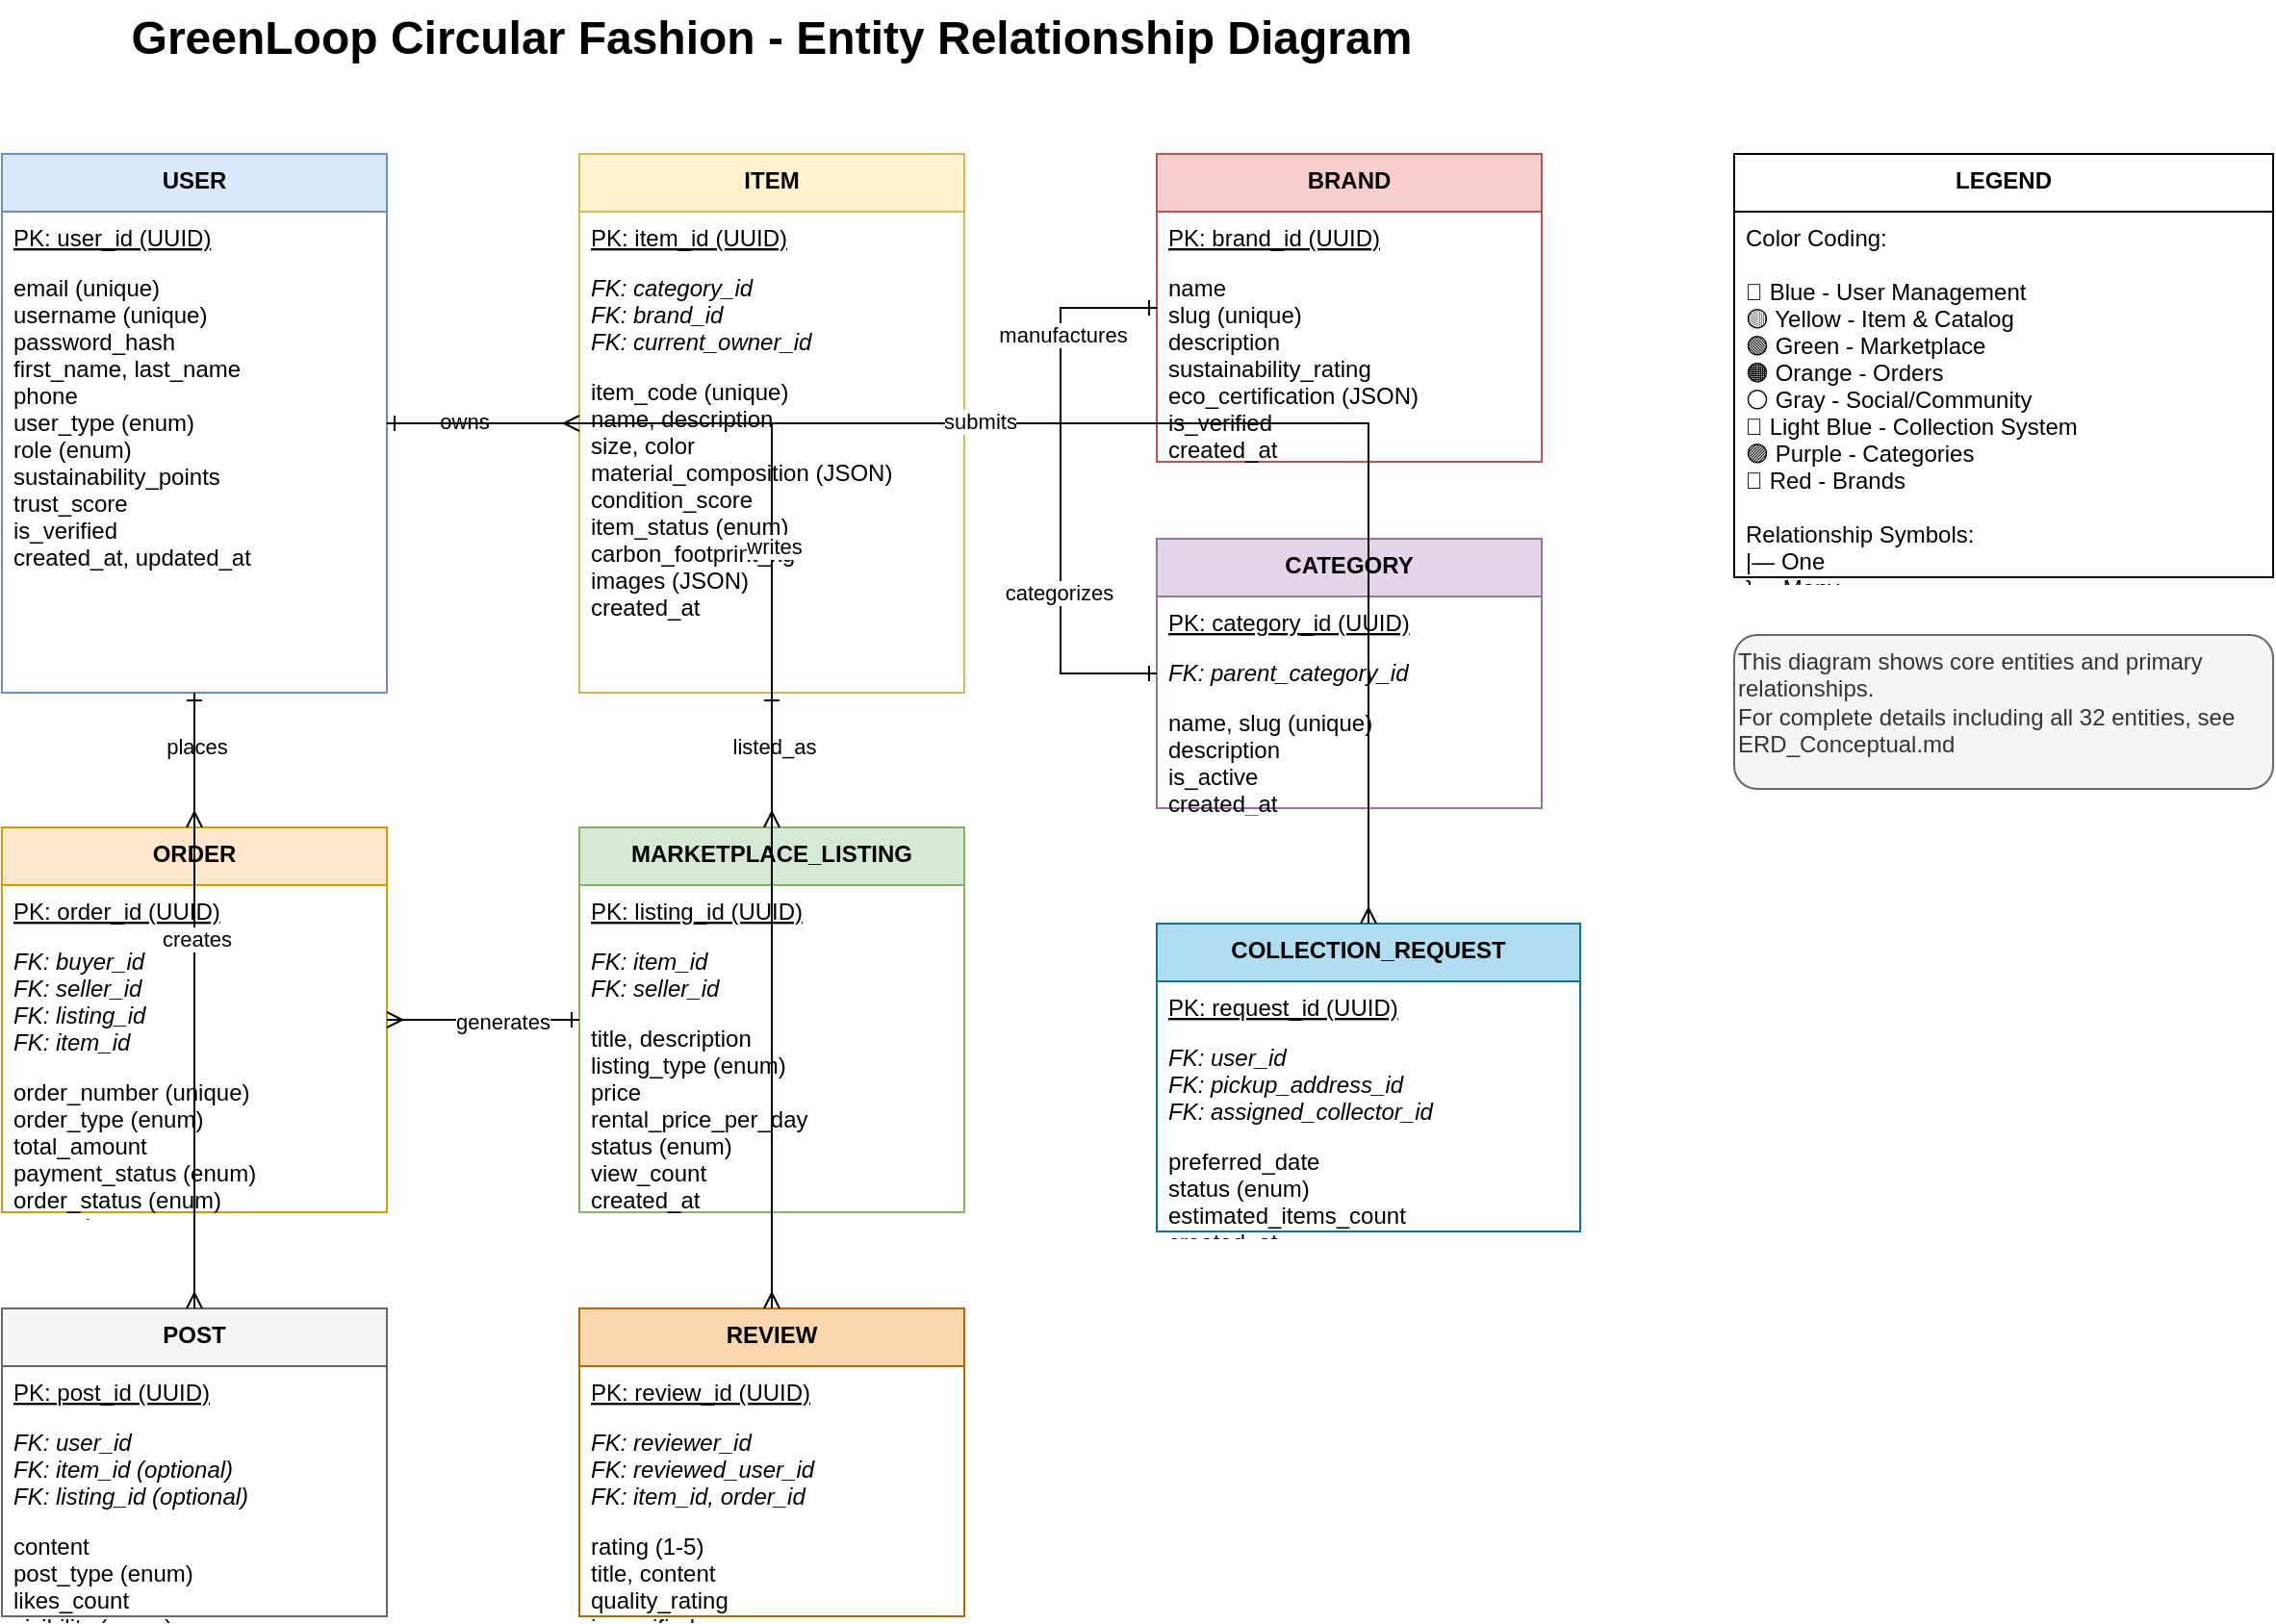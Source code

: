 <mxfile version="22.0.0" type="device">
  <diagram name="GreenLoop ERD - Full" id="greenloop-erd-full">
    <mxGraphModel dx="1434" dy="844" grid="1" gridSize="10" guides="1" tooltips="1" connect="1" arrows="1" fold="1" page="1" pageScale="1" pageWidth="3300" pageHeight="2400" math="0" shadow="0">
      <root>
        <mxCell id="0" />
        <mxCell id="1" parent="0" />
        
        <!-- USER Entity -->
        <mxCell id="user-entity" value="USER" style="swimlane;fontStyle=1;align=center;verticalAlign=top;childLayout=stackLayout;horizontal=1;startSize=30;horizontalStack=0;resizeParent=1;resizeParentMax=0;resizeLast=0;collapsible=1;marginBottom=0;fillColor=#dae8fc;strokeColor=#6c8ebf;" vertex="1" parent="1">
          <mxGeometry x="100" y="100" width="200" height="280" as="geometry" />
        </mxCell>
        <mxCell id="user-pk" value="PK: user_id (UUID)" style="text;strokeColor=none;fillColor=none;align=left;verticalAlign=top;spacingLeft=4;spacingRight=4;overflow=hidden;rotatable=0;points=[[0,0.5],[1,0.5]];portConstraint=eastwest;fontStyle=4" vertex="1" parent="user-entity">
          <mxGeometry y="30" width="200" height="26" as="geometry" />
        </mxCell>
        <mxCell id="user-attrs" value="email (unique)&#xa;username (unique)&#xa;password_hash&#xa;first_name, last_name&#xa;phone&#xa;user_type (enum)&#xa;role (enum)&#xa;sustainability_points&#xa;trust_score&#xa;is_verified&#xa;created_at, updated_at" style="text;strokeColor=none;fillColor=none;align=left;verticalAlign=top;spacingLeft=4;spacingRight=4;overflow=hidden;rotatable=0;points=[[0,0.5],[1,0.5]];portConstraint=eastwest;" vertex="1" parent="user-entity">
          <mxGeometry y="56" width="200" height="224" as="geometry" />
        </mxCell>

        <!-- ITEM Entity -->
        <mxCell id="item-entity" value="ITEM" style="swimlane;fontStyle=1;align=center;verticalAlign=top;childLayout=stackLayout;horizontal=1;startSize=30;horizontalStack=0;resizeParent=1;resizeParentMax=0;resizeLast=0;collapsible=1;marginBottom=0;fillColor=#fff2cc;strokeColor=#d6b656;" vertex="1" parent="1">
          <mxGeometry x="400" y="100" width="200" height="280" as="geometry" />
        </mxCell>
        <mxCell id="item-pk" value="PK: item_id (UUID)" style="text;strokeColor=none;fillColor=none;align=left;verticalAlign=top;spacingLeft=4;spacingRight=4;overflow=hidden;rotatable=0;points=[[0,0.5],[1,0.5]];portConstraint=eastwest;fontStyle=4" vertex="1" parent="item-entity">
          <mxGeometry y="30" width="200" height="26" as="geometry" />
        </mxCell>
        <mxCell id="item-fks" value="FK: category_id&#xa;FK: brand_id&#xa;FK: current_owner_id" style="text;strokeColor=none;fillColor=none;align=left;verticalAlign=top;spacingLeft=4;spacingRight=4;overflow=hidden;rotatable=0;points=[[0,0.5],[1,0.5]];portConstraint=eastwest;fontStyle=2" vertex="1" parent="item-entity">
          <mxGeometry y="56" width="200" height="54" as="geometry" />
        </mxCell>
        <mxCell id="item-attrs" value="item_code (unique)&#xa;name, description&#xa;size, color&#xa;material_composition (JSON)&#xa;condition_score&#xa;item_status (enum)&#xa;carbon_footprint_kg&#xa;images (JSON)&#xa;created_at" style="text;strokeColor=none;fillColor=none;align=left;verticalAlign=top;spacingLeft=4;spacingRight=4;overflow=hidden;rotatable=0;points=[[0,0.5],[1,0.5]];portConstraint=eastwest;" vertex="1" parent="item-entity">
          <mxGeometry y="110" width="200" height="170" as="geometry" />
        </mxCell>

        <!-- BRAND Entity -->
        <mxCell id="brand-entity" value="BRAND" style="swimlane;fontStyle=1;align=center;verticalAlign=top;childLayout=stackLayout;horizontal=1;startSize=30;horizontalStack=0;resizeParent=1;resizeParentMax=0;resizeLast=0;collapsible=1;marginBottom=0;fillColor=#f8cecc;strokeColor=#b85450;" vertex="1" parent="1">
          <mxGeometry x="700" y="100" width="200" height="160" as="geometry" />
        </mxCell>
        <mxCell id="brand-pk" value="PK: brand_id (UUID)" style="text;strokeColor=none;fillColor=none;align=left;verticalAlign=top;spacingLeft=4;spacingRight=4;overflow=hidden;rotatable=0;points=[[0,0.5],[1,0.5]];portConstraint=eastwest;fontStyle=4" vertex="1" parent="brand-entity">
          <mxGeometry y="30" width="200" height="26" as="geometry" />
        </mxCell>
        <mxCell id="brand-attrs" value="name&#xa;slug (unique)&#xa;description&#xa;sustainability_rating&#xa;eco_certification (JSON)&#xa;is_verified&#xa;created_at" style="text;strokeColor=none;fillColor=none;align=left;verticalAlign=top;spacingLeft=4;spacingRight=4;overflow=hidden;rotatable=0;points=[[0,0.5],[1,0.5]];portConstraint=eastwest;" vertex="1" parent="brand-entity">
          <mxGeometry y="56" width="200" height="104" as="geometry" />
        </mxCell>

        <!-- CATEGORY Entity -->
        <mxCell id="category-entity" value="CATEGORY" style="swimlane;fontStyle=1;align=center;verticalAlign=top;childLayout=stackLayout;horizontal=1;startSize=30;horizontalStack=0;resizeParent=1;resizeParentMax=0;resizeLast=0;collapsible=1;marginBottom=0;fillColor=#e1d5e7;strokeColor=#9673a6;" vertex="1" parent="1">
          <mxGeometry x="700" y="300" width="200" height="140" as="geometry" />
        </mxCell>
        <mxCell id="category-pk" value="PK: category_id (UUID)" style="text;strokeColor=none;fillColor=none;align=left;verticalAlign=top;spacingLeft=4;spacingRight=4;overflow=hidden;rotatable=0;points=[[0,0.5],[1,0.5]];portConstraint=eastwest;fontStyle=4" vertex="1" parent="category-entity">
          <mxGeometry y="30" width="200" height="26" as="geometry" />
        </mxCell>
        <mxCell id="category-fk" value="FK: parent_category_id" style="text;strokeColor=none;fillColor=none;align=left;verticalAlign=top;spacingLeft=4;spacingRight=4;overflow=hidden;rotatable=0;points=[[0,0.5],[1,0.5]];portConstraint=eastwest;fontStyle=2" vertex="1" parent="category-entity">
          <mxGeometry y="56" width="200" height="26" as="geometry" />
        </mxCell>
        <mxCell id="category-attrs" value="name, slug (unique)&#xa;description&#xa;is_active&#xa;created_at" style="text;strokeColor=none;fillColor=none;align=left;verticalAlign=top;spacingLeft=4;spacingRight=4;overflow=hidden;rotatable=0;points=[[0,0.5],[1,0.5]];portConstraint=eastwest;" vertex="1" parent="category-entity">
          <mxGeometry y="82" width="200" height="58" as="geometry" />
        </mxCell>

        <!-- MARKETPLACE_LISTING Entity -->
        <mxCell id="listing-entity" value="MARKETPLACE_LISTING" style="swimlane;fontStyle=1;align=center;verticalAlign=top;childLayout=stackLayout;horizontal=1;startSize=30;horizontalStack=0;resizeParent=1;resizeParentMax=0;resizeLast=0;collapsible=1;marginBottom=0;fillColor=#d5e8d4;strokeColor=#82b366;" vertex="1" parent="1">
          <mxGeometry x="400" y="450" width="200" height="200" as="geometry" />
        </mxCell>
        <mxCell id="listing-pk" value="PK: listing_id (UUID)" style="text;strokeColor=none;fillColor=none;align=left;verticalAlign=top;spacingLeft=4;spacingRight=4;overflow=hidden;rotatable=0;points=[[0,0.5],[1,0.5]];portConstraint=eastwest;fontStyle=4" vertex="1" parent="listing-entity">
          <mxGeometry y="30" width="200" height="26" as="geometry" />
        </mxCell>
        <mxCell id="listing-fks" value="FK: item_id&#xa;FK: seller_id" style="text;strokeColor=none;fillColor=none;align=left;verticalAlign=top;spacingLeft=4;spacingRight=4;overflow=hidden;rotatable=0;points=[[0,0.5],[1,0.5]];portConstraint=eastwest;fontStyle=2" vertex="1" parent="listing-entity">
          <mxGeometry y="56" width="200" height="40" as="geometry" />
        </mxCell>
        <mxCell id="listing-attrs" value="title, description&#xa;listing_type (enum)&#xa;price&#xa;rental_price_per_day&#xa;status (enum)&#xa;view_count&#xa;created_at" style="text;strokeColor=none;fillColor=none;align=left;verticalAlign=top;spacingLeft=4;spacingRight=4;overflow=hidden;rotatable=0;points=[[0,0.5],[1,0.5]];portConstraint=eastwest;" vertex="1" parent="listing-entity">
          <mxGeometry y="96" width="200" height="104" as="geometry" />
        </mxCell>

        <!-- ORDER Entity -->
        <mxCell id="order-entity" value="ORDER" style="swimlane;fontStyle=1;align=center;verticalAlign=top;childLayout=stackLayout;horizontal=1;startSize=30;horizontalStack=0;resizeParent=1;resizeParentMax=0;resizeLast=0;collapsible=1;marginBottom=0;fillColor=#ffe6cc;strokeColor=#d79b00;" vertex="1" parent="1">
          <mxGeometry x="100" y="450" width="200" height="200" as="geometry" />
        </mxCell>
        <mxCell id="order-pk" value="PK: order_id (UUID)" style="text;strokeColor=none;fillColor=none;align=left;verticalAlign=top;spacingLeft=4;spacingRight=4;overflow=hidden;rotatable=0;points=[[0,0.5],[1,0.5]];portConstraint=eastwest;fontStyle=4" vertex="1" parent="order-entity">
          <mxGeometry y="30" width="200" height="26" as="geometry" />
        </mxCell>
        <mxCell id="order-fks" value="FK: buyer_id&#xa;FK: seller_id&#xa;FK: listing_id&#xa;FK: item_id" style="text;strokeColor=none;fillColor=none;align=left;verticalAlign=top;spacingLeft=4;spacingRight=4;overflow=hidden;rotatable=0;points=[[0,0.5],[1,0.5]];portConstraint=eastwest;fontStyle=2" vertex="1" parent="order-entity">
          <mxGeometry y="56" width="200" height="68" as="geometry" />
        </mxCell>
        <mxCell id="order-attrs" value="order_number (unique)&#xa;order_type (enum)&#xa;total_amount&#xa;payment_status (enum)&#xa;order_status (enum)&#xa;created_at" style="text;strokeColor=none;fillColor=none;align=left;verticalAlign=top;spacingLeft=4;spacingRight=4;overflow=hidden;rotatable=0;points=[[0,0.5],[1,0.5]];portConstraint=eastwest;" vertex="1" parent="order-entity">
          <mxGeometry y="124" width="200" height="76" as="geometry" />
        </mxCell>

        <!-- POST Entity -->
        <mxCell id="post-entity" value="POST" style="swimlane;fontStyle=1;align=center;verticalAlign=top;childLayout=stackLayout;horizontal=1;startSize=30;horizontalStack=0;resizeParent=1;resizeParentMax=0;resizeLast=0;collapsible=1;marginBottom=0;fillColor=#f5f5f5;strokeColor=#666666;" vertex="1" parent="1">
          <mxGeometry x="100" y="700" width="200" height="160" as="geometry" />
        </mxCell>
        <mxCell id="post-pk" value="PK: post_id (UUID)" style="text;strokeColor=none;fillColor=none;align=left;verticalAlign=top;spacingLeft=4;spacingRight=4;overflow=hidden;rotatable=0;points=[[0,0.5],[1,0.5]];portConstraint=eastwest;fontStyle=4" vertex="1" parent="post-entity">
          <mxGeometry y="30" width="200" height="26" as="geometry" />
        </mxCell>
        <mxCell id="post-fks" value="FK: user_id&#xa;FK: item_id (optional)&#xa;FK: listing_id (optional)" style="text;strokeColor=none;fillColor=none;align=left;verticalAlign=top;spacingLeft=4;spacingRight=4;overflow=hidden;rotatable=0;points=[[0,0.5],[1,0.5]];portConstraint=eastwest;fontStyle=2" vertex="1" parent="post-entity">
          <mxGeometry y="56" width="200" height="54" as="geometry" />
        </mxCell>
        <mxCell id="post-attrs" value="content&#xa;post_type (enum)&#xa;likes_count&#xa;visibility (enum)&#xa;created_at" style="text;strokeColor=none;fillColor=none;align=left;verticalAlign=top;spacingLeft=4;spacingRight=4;overflow=hidden;rotatable=0;points=[[0,0.5],[1,0.5]];portConstraint=eastwest;" vertex="1" parent="post-entity">
          <mxGeometry y="110" width="200" height="50" as="geometry" />
        </mxCell>

        <!-- COLLECTION_REQUEST Entity -->
        <mxCell id="collection-entity" value="COLLECTION_REQUEST" style="swimlane;fontStyle=1;align=center;verticalAlign=top;childLayout=stackLayout;horizontal=1;startSize=30;horizontalStack=0;resizeParent=1;resizeParentMax=0;resizeLast=0;collapsible=1;marginBottom=0;fillColor=#b1ddf0;strokeColor=#10739e;" vertex="1" parent="1">
          <mxGeometry x="700" y="500" width="220" height="160" as="geometry" />
        </mxCell>
        <mxCell id="collection-pk" value="PK: request_id (UUID)" style="text;strokeColor=none;fillColor=none;align=left;verticalAlign=top;spacingLeft=4;spacingRight=4;overflow=hidden;rotatable=0;points=[[0,0.5],[1,0.5]];portConstraint=eastwest;fontStyle=4" vertex="1" parent="collection-entity">
          <mxGeometry y="30" width="220" height="26" as="geometry" />
        </mxCell>
        <mxCell id="collection-fks" value="FK: user_id&#xa;FK: pickup_address_id&#xa;FK: assigned_collector_id" style="text;strokeColor=none;fillColor=none;align=left;verticalAlign=top;spacingLeft=4;spacingRight=4;overflow=hidden;rotatable=0;points=[[0,0.5],[1,0.5]];portConstraint=eastwest;fontStyle=2" vertex="1" parent="collection-entity">
          <mxGeometry y="56" width="220" height="54" as="geometry" />
        </mxCell>
        <mxCell id="collection-attrs" value="preferred_date&#xa;status (enum)&#xa;estimated_items_count&#xa;created_at" style="text;strokeColor=none;fillColor=none;align=left;verticalAlign=top;spacingLeft=4;spacingRight=4;overflow=hidden;rotatable=0;points=[[0,0.5],[1,0.5]];portConstraint=eastwest;" vertex="1" parent="collection-entity">
          <mxGeometry y="110" width="220" height="50" as="geometry" />
        </mxCell>

        <!-- REVIEW Entity -->
        <mxCell id="review-entity" value="REVIEW" style="swimlane;fontStyle=1;align=center;verticalAlign=top;childLayout=stackLayout;horizontal=1;startSize=30;horizontalStack=0;resizeParent=1;resizeParentMax=0;resizeLast=0;collapsible=1;marginBottom=0;fillColor=#fad7ac;strokeColor=#b46504;" vertex="1" parent="1">
          <mxGeometry x="400" y="700" width="200" height="160" as="geometry" />
        </mxCell>
        <mxCell id="review-pk" value="PK: review_id (UUID)" style="text;strokeColor=none;fillColor=none;align=left;verticalAlign=top;spacingLeft=4;spacingRight=4;overflow=hidden;rotatable=0;points=[[0,0.5],[1,0.5]];portConstraint=eastwest;fontStyle=4" vertex="1" parent="review-entity">
          <mxGeometry y="30" width="200" height="26" as="geometry" />
        </mxCell>
        <mxCell id="review-fks" value="FK: reviewer_id&#xa;FK: reviewed_user_id&#xa;FK: item_id, order_id" style="text;strokeColor=none;fillColor=none;align=left;verticalAlign=top;spacingLeft=4;spacingRight=4;overflow=hidden;rotatable=0;points=[[0,0.5],[1,0.5]];portConstraint=eastwest;fontStyle=2" vertex="1" parent="review-entity">
          <mxGeometry y="56" width="200" height="54" as="geometry" />
        </mxCell>
        <mxCell id="review-attrs" value="rating (1-5)&#xa;title, content&#xa;quality_rating&#xa;is_verified&#xa;created_at" style="text;strokeColor=none;fillColor=none;align=left;verticalAlign=top;spacingLeft=4;spacingRight=4;overflow=hidden;rotatable=0;points=[[0,0.5],[1,0.5]];portConstraint=eastwest;" vertex="1" parent="review-entity">
          <mxGeometry y="110" width="200" height="50" as="geometry" />
        </mxCell>

        <!-- Relationships -->
        <!-- USER to ITEM -->
        <mxCell id="rel-user-item" value="" style="edgeStyle=orthogonalEdgeStyle;rounded=0;orthogonalLoop=1;jettySize=auto;html=1;endArrow=ERmany;endFill=0;startArrow=ERone;startFill=0;" edge="1" parent="1" source="user-entity" target="item-entity">
          <mxGeometry relative="1" as="geometry" />
        </mxCell>
        <mxCell id="rel-user-item-label" value="owns" style="edgeLabel;html=1;align=center;verticalAlign=middle;resizable=0;points=[];" vertex="1" connectable="0" parent="rel-user-item">
          <mxGeometry x="-0.2" y="1" relative="1" as="geometry">
            <mxPoint as="offset" />
          </mxGeometry>
        </mxCell>

        <!-- BRAND to ITEM -->
        <mxCell id="rel-brand-item" value="" style="edgeStyle=orthogonalEdgeStyle;rounded=0;orthogonalLoop=1;jettySize=auto;html=1;endArrow=ERmany;endFill=0;startArrow=ERone;startFill=0;" edge="1" parent="1" source="brand-entity" target="item-entity">
          <mxGeometry relative="1" as="geometry" />
        </mxCell>
        <mxCell id="rel-brand-item-label" value="manufactures" style="edgeLabel;html=1;align=center;verticalAlign=middle;resizable=0;points=[];" vertex="1" connectable="0" parent="rel-brand-item">
          <mxGeometry x="-0.2" y="1" relative="1" as="geometry">
            <mxPoint as="offset" />
          </mxGeometry>
        </mxCell>

        <!-- CATEGORY to ITEM -->
        <mxCell id="rel-category-item" value="" style="edgeStyle=orthogonalEdgeStyle;rounded=0;orthogonalLoop=1;jettySize=auto;html=1;endArrow=ERmany;endFill=0;startArrow=ERone;startFill=0;" edge="1" parent="1" source="category-entity" target="item-entity">
          <mxGeometry relative="1" as="geometry" />
        </mxCell>
        <mxCell id="rel-category-item-label" value="categorizes" style="edgeLabel;html=1;align=center;verticalAlign=middle;resizable=0;points=[];" vertex="1" connectable="0" parent="rel-category-item">
          <mxGeometry x="-0.2" y="1" relative="1" as="geometry">
            <mxPoint as="offset" />
          </mxGeometry>
        </mxCell>

        <!-- ITEM to LISTING -->
        <mxCell id="rel-item-listing" value="" style="edgeStyle=orthogonalEdgeStyle;rounded=0;orthogonalLoop=1;jettySize=auto;html=1;endArrow=ERmany;endFill=0;startArrow=ERone;startFill=0;" edge="1" parent="1" source="item-entity" target="listing-entity">
          <mxGeometry relative="1" as="geometry" />
        </mxCell>
        <mxCell id="rel-item-listing-label" value="listed_as" style="edgeLabel;html=1;align=center;verticalAlign=middle;resizable=0;points=[];" vertex="1" connectable="0" parent="rel-item-listing">
          <mxGeometry x="-0.2" y="1" relative="1" as="geometry">
            <mxPoint as="offset" />
          </mxGeometry>
        </mxCell>

        <!-- USER to ORDER -->
        <mxCell id="rel-user-order" value="" style="edgeStyle=orthogonalEdgeStyle;rounded=0;orthogonalLoop=1;jettySize=auto;html=1;endArrow=ERmany;endFill=0;startArrow=ERone;startFill=0;" edge="1" parent="1" source="user-entity" target="order-entity">
          <mxGeometry relative="1" as="geometry" />
        </mxCell>
        <mxCell id="rel-user-order-label" value="places" style="edgeLabel;html=1;align=center;verticalAlign=middle;resizable=0;points=[];" vertex="1" connectable="0" parent="rel-user-order">
          <mxGeometry x="-0.2" y="1" relative="1" as="geometry">
            <mxPoint as="offset" />
          </mxGeometry>
        </mxCell>

        <!-- LISTING to ORDER -->
        <mxCell id="rel-listing-order" value="" style="edgeStyle=orthogonalEdgeStyle;rounded=0;orthogonalLoop=1;jettySize=auto;html=1;endArrow=ERmany;endFill=0;startArrow=ERone;startFill=0;" edge="1" parent="1" source="listing-entity" target="order-entity">
          <mxGeometry relative="1" as="geometry" />
        </mxCell>
        <mxCell id="rel-listing-order-label" value="generates" style="edgeLabel;html=1;align=center;verticalAlign=middle;resizable=0;points=[];" vertex="1" connectable="0" parent="rel-listing-order">
          <mxGeometry x="-0.2" y="1" relative="1" as="geometry">
            <mxPoint as="offset" />
          </mxGeometry>
        </mxCell>

        <!-- USER to POST -->
        <mxCell id="rel-user-post" value="" style="edgeStyle=orthogonalEdgeStyle;rounded=0;orthogonalLoop=1;jettySize=auto;html=1;endArrow=ERmany;endFill=0;startArrow=ERone;startFill=0;" edge="1" parent="1" source="user-entity" target="post-entity">
          <mxGeometry relative="1" as="geometry" />
        </mxCell>
        <mxCell id="rel-user-post-label" value="creates" style="edgeLabel;html=1;align=center;verticalAlign=middle;resizable=0;points=[];" vertex="1" connectable="0" parent="rel-user-post">
          <mxGeometry x="-0.2" y="1" relative="1" as="geometry">
            <mxPoint as="offset" />
          </mxGeometry>
        </mxCell>

        <!-- USER to COLLECTION_REQUEST -->
        <mxCell id="rel-user-collection" value="" style="edgeStyle=orthogonalEdgeStyle;rounded=0;orthogonalLoop=1;jettySize=auto;html=1;endArrow=ERmany;endFill=0;startArrow=ERone;startFill=0;" edge="1" parent="1" source="user-entity" target="collection-entity">
          <mxGeometry relative="1" as="geometry" />
        </mxCell>
        <mxCell id="rel-user-collection-label" value="submits" style="edgeLabel;html=1;align=center;verticalAlign=middle;resizable=0;points=[];" vertex="1" connectable="0" parent="rel-user-collection">
          <mxGeometry x="-0.2" y="1" relative="1" as="geometry">
            <mxPoint as="offset" />
          </mxGeometry>
        </mxCell>

        <!-- USER to REVIEW -->
        <mxCell id="rel-user-review" value="" style="edgeStyle=orthogonalEdgeStyle;rounded=0;orthogonalLoop=1;jettySize=auto;html=1;endArrow=ERmany;endFill=0;startArrow=ERone;startFill=0;" edge="1" parent="1" source="user-entity" target="review-entity">
          <mxGeometry relative="1" as="geometry" />
        </mxCell>
        <mxCell id="rel-user-review-label" value="writes" style="edgeLabel;html=1;align=center;verticalAlign=middle;resizable=0;points=[];" vertex="1" connectable="0" parent="rel-user-review">
          <mxGeometry x="-0.2" y="1" relative="1" as="geometry">
            <mxPoint as="offset" />
          </mxGeometry>
        </mxCell>

        <!-- Legend -->
        <mxCell id="legend" value="LEGEND" style="swimlane;fontStyle=1;align=center;verticalAlign=top;childLayout=stackLayout;horizontal=1;startSize=30;horizontalStack=0;resizeParent=1;resizeParentMax=0;resizeLast=0;collapsible=1;marginBottom=0;fillColor=#ffffff;strokeColor=#000000;" vertex="1" parent="1">
          <mxGeometry x="1000" y="100" width="280" height="220" as="geometry" />
        </mxCell>
        <mxCell id="legend-items" value="Color Coding:&#xa;&#xa;🔵 Blue - User Management&#xa;🟡 Yellow - Item &amp; Catalog&#xa;🟢 Green - Marketplace&#xa;🟠 Orange - Orders&#xa;⚪ Gray - Social/Community&#xa;🔷 Light Blue - Collection System&#xa;🟣 Purple - Categories&#xa;🔴 Red - Brands&#xa;&#xa;Relationship Symbols:&#xa;|— One&#xa;}— Many" style="text;strokeColor=none;fillColor=none;align=left;verticalAlign=top;spacingLeft=4;spacingRight=4;overflow=hidden;rotatable=0;points=[[0,0.5],[1,0.5]];portConstraint=eastwest;" vertex="1" parent="legend">
          <mxGeometry y="30" width="280" height="190" as="geometry" />
        </mxCell>

        <!-- Title -->
        <mxCell id="title" value="GreenLoop Circular Fashion - Entity Relationship Diagram" style="text;html=1;strokeColor=none;fillColor=none;align=center;verticalAlign=middle;whiteSpace=wrap;rounded=0;fontSize=24;fontStyle=1" vertex="1" parent="1">
          <mxGeometry x="100" y="20" width="800" height="40" as="geometry" />
        </mxCell>

        <!-- Note -->
        <mxCell id="note" value="This diagram shows core entities and primary relationships.&#xa;For complete details including all 32 entities, see ERD_Conceptual.md" style="text;html=1;strokeColor=#666666;fillColor=#f5f5f5;align=left;verticalAlign=top;whiteSpace=wrap;rounded=1;fontSize=12;fontColor=#333333;" vertex="1" parent="1">
          <mxGeometry x="1000" y="350" width="280" height="80" as="geometry" />
        </mxCell>

      </root>
    </mxGraphModel>
  </diagram>
</mxfile>


